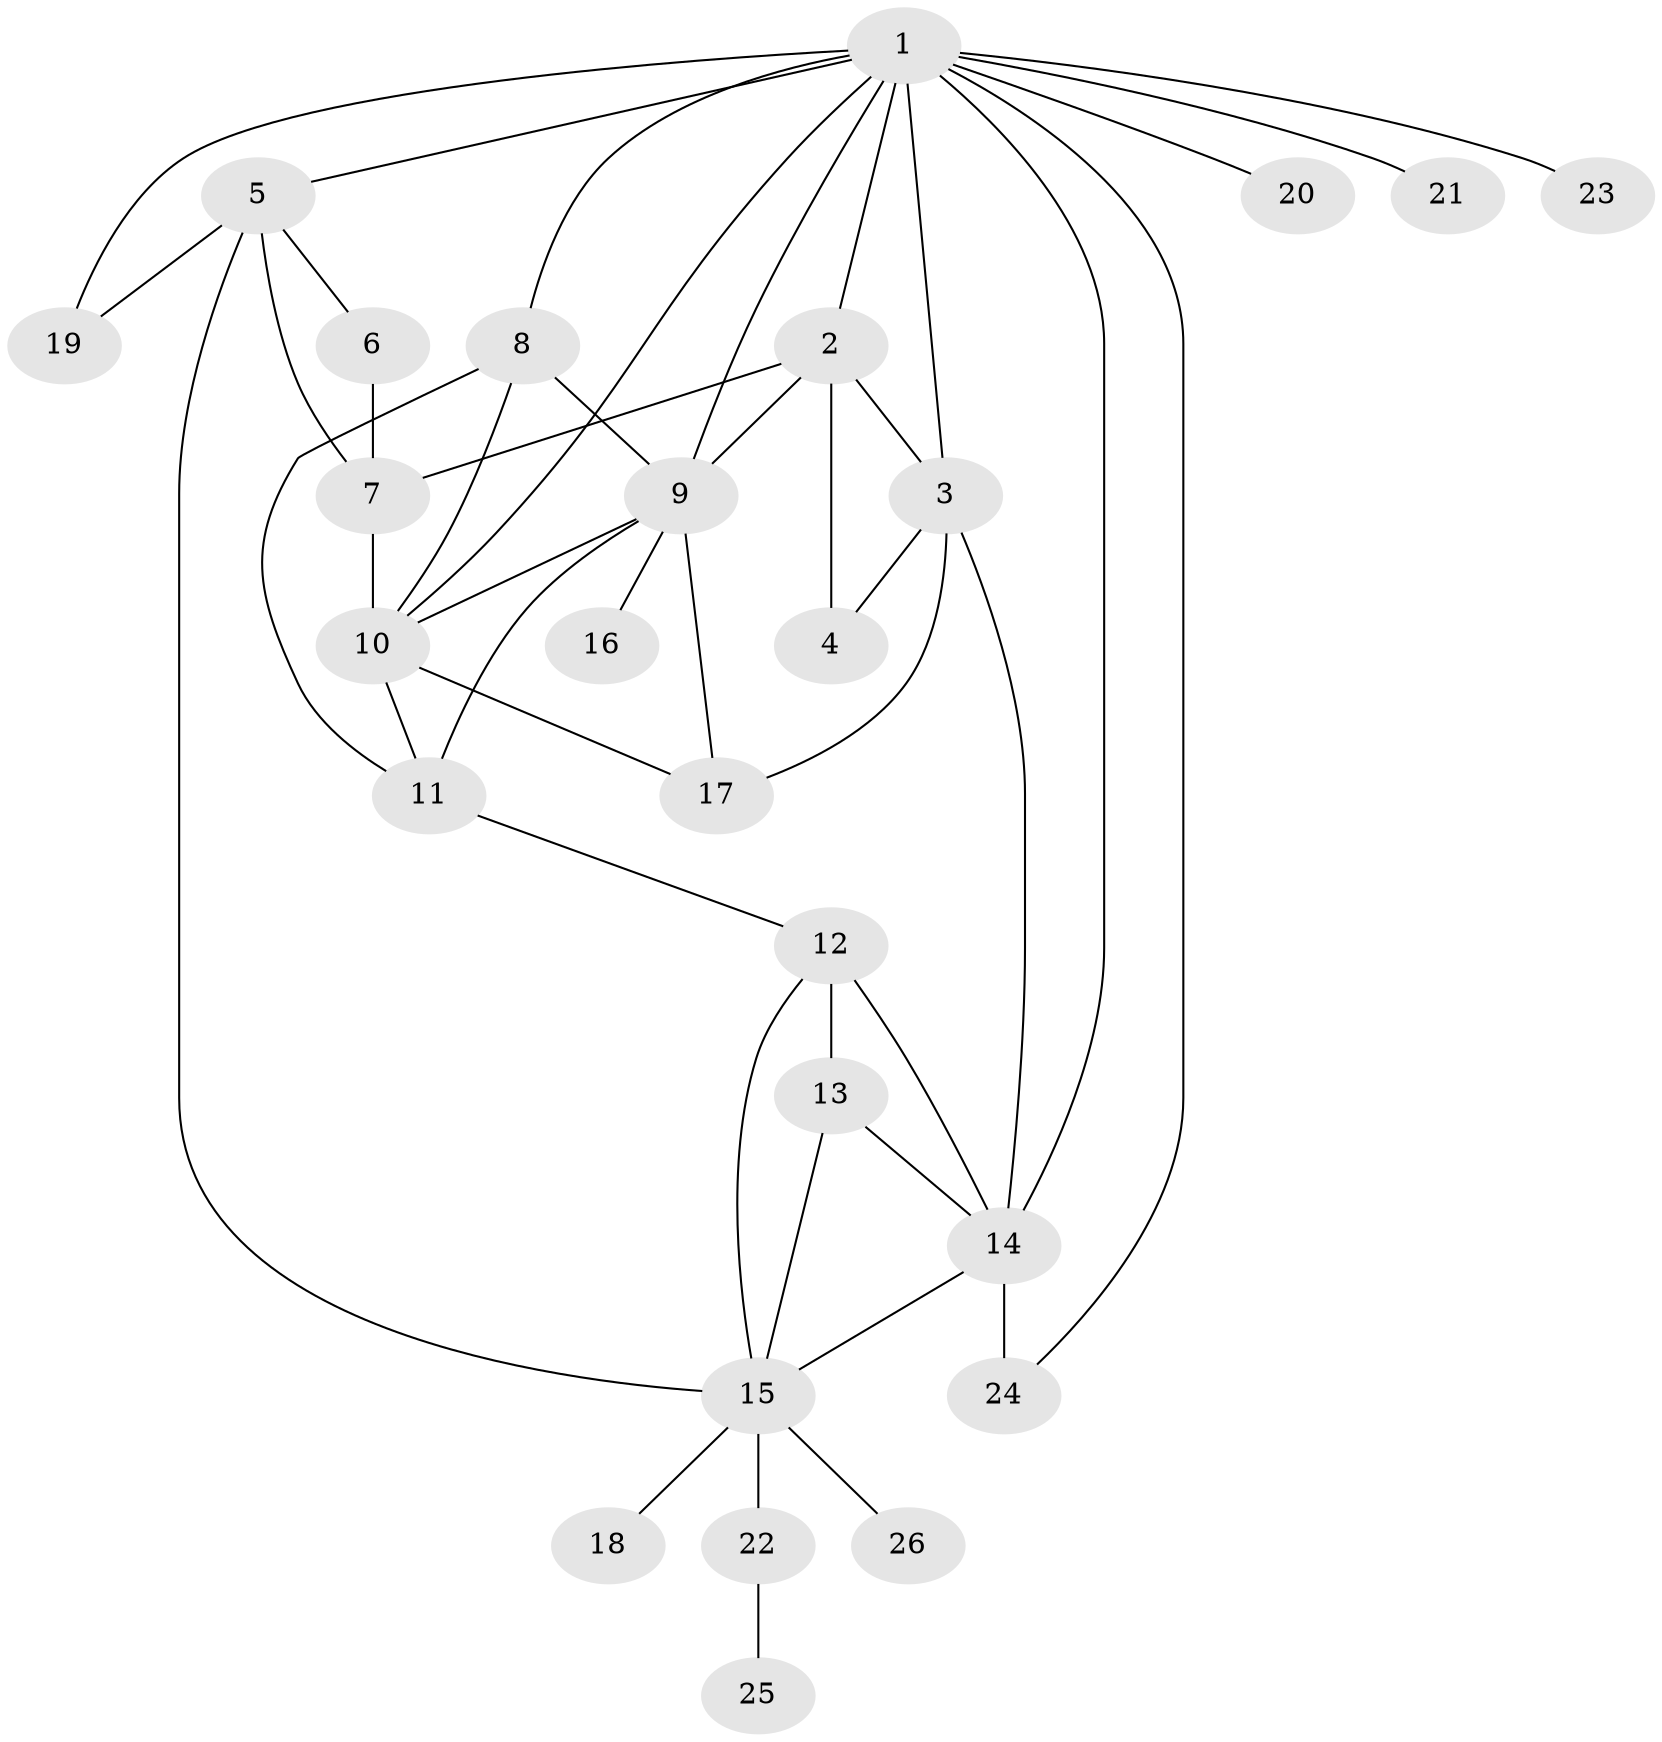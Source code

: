 // original degree distribution, {8: 0.011627906976744186, 7: 0.05813953488372093, 4: 0.03488372093023256, 11: 0.011627906976744186, 5: 0.023255813953488372, 9: 0.03488372093023256, 6: 0.046511627906976744, 3: 0.046511627906976744, 12: 0.011627906976744186, 1: 0.5697674418604651, 2: 0.1511627906976744}
// Generated by graph-tools (version 1.1) at 2025/52/03/04/25 22:52:27]
// undirected, 26 vertices, 46 edges
graph export_dot {
  node [color=gray90,style=filled];
  1;
  2;
  3;
  4;
  5;
  6;
  7;
  8;
  9;
  10;
  11;
  12;
  13;
  14;
  15;
  16;
  17;
  18;
  19;
  20;
  21;
  22;
  23;
  24;
  25;
  26;
  1 -- 2 [weight=1.0];
  1 -- 3 [weight=1.0];
  1 -- 5 [weight=1.0];
  1 -- 8 [weight=1.0];
  1 -- 9 [weight=1.0];
  1 -- 10 [weight=1.0];
  1 -- 14 [weight=1.0];
  1 -- 19 [weight=1.0];
  1 -- 20 [weight=1.0];
  1 -- 21 [weight=1.0];
  1 -- 23 [weight=1.0];
  1 -- 24 [weight=1.0];
  2 -- 3 [weight=2.0];
  2 -- 4 [weight=2.0];
  2 -- 7 [weight=1.0];
  2 -- 9 [weight=1.0];
  3 -- 4 [weight=1.0];
  3 -- 14 [weight=1.0];
  3 -- 17 [weight=1.0];
  5 -- 6 [weight=2.0];
  5 -- 7 [weight=2.0];
  5 -- 15 [weight=1.0];
  5 -- 19 [weight=1.0];
  6 -- 7 [weight=1.0];
  7 -- 10 [weight=1.0];
  8 -- 9 [weight=5.0];
  8 -- 10 [weight=1.0];
  8 -- 11 [weight=1.0];
  9 -- 10 [weight=1.0];
  9 -- 11 [weight=1.0];
  9 -- 16 [weight=1.0];
  9 -- 17 [weight=1.0];
  10 -- 11 [weight=1.0];
  10 -- 17 [weight=1.0];
  11 -- 12 [weight=1.0];
  12 -- 13 [weight=3.0];
  12 -- 14 [weight=1.0];
  12 -- 15 [weight=1.0];
  13 -- 14 [weight=1.0];
  13 -- 15 [weight=1.0];
  14 -- 15 [weight=1.0];
  14 -- 24 [weight=3.0];
  15 -- 18 [weight=1.0];
  15 -- 22 [weight=1.0];
  15 -- 26 [weight=1.0];
  22 -- 25 [weight=1.0];
}
